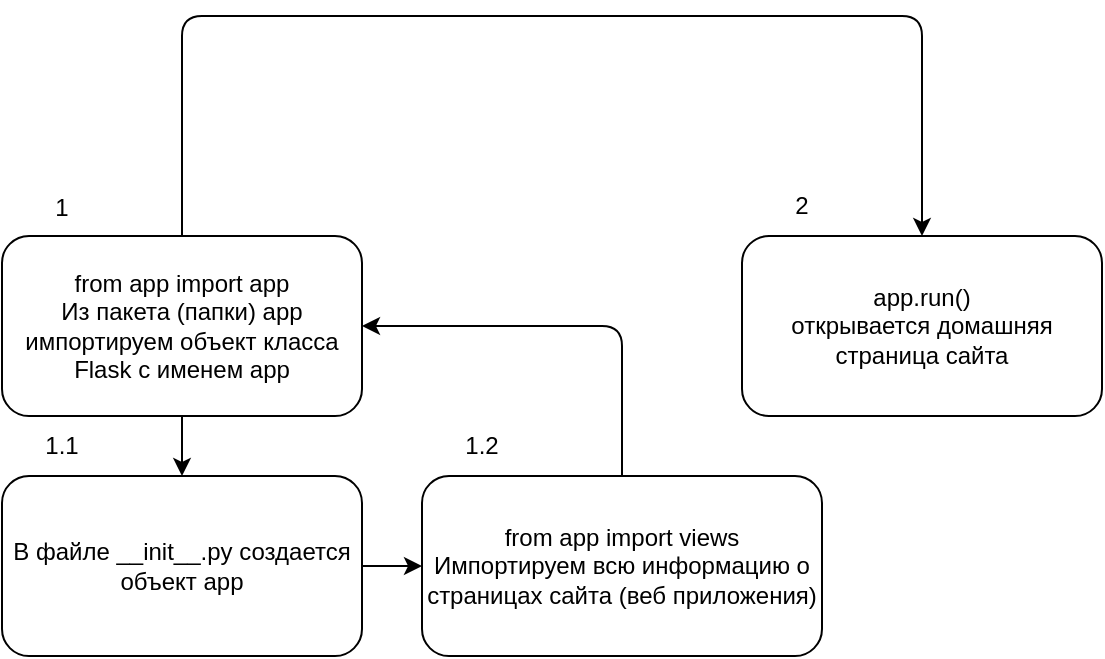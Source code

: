 <mxfile>
    <diagram id="DwZ7e2u6BaimbOeD9PKv" name="Page-1">
        <mxGraphModel dx="1129" dy="132" grid="1" gridSize="10" guides="1" tooltips="1" connect="1" arrows="1" fold="1" page="1" pageScale="1" pageWidth="850" pageHeight="1100" math="0" shadow="0">
            <root>
                <mxCell id="0"/>
                <mxCell id="1" parent="0"/>
                <mxCell id="6" value="" style="edgeStyle=none;html=1;" edge="1" parent="1" source="2" target="3">
                    <mxGeometry relative="1" as="geometry"/>
                </mxCell>
                <mxCell id="10" style="edgeStyle=none;html=1;exitX=0.5;exitY=0;exitDx=0;exitDy=0;entryX=0.5;entryY=0;entryDx=0;entryDy=0;" edge="1" parent="1" source="2" target="9">
                    <mxGeometry relative="1" as="geometry">
                        <Array as="points">
                            <mxPoint x="320" y="140"/>
                            <mxPoint x="500" y="140"/>
                            <mxPoint x="690" y="140"/>
                        </Array>
                    </mxGeometry>
                </mxCell>
                <mxCell id="2" value="from app import app&lt;br&gt;Из пакета (папки) app импортируем объект класса Flask с именем app" style="rounded=1;whiteSpace=wrap;html=1;" vertex="1" parent="1">
                    <mxGeometry x="230" y="250" width="180" height="90" as="geometry"/>
                </mxCell>
                <mxCell id="8" style="edgeStyle=none;html=1;exitX=1;exitY=0.5;exitDx=0;exitDy=0;entryX=0;entryY=0.5;entryDx=0;entryDy=0;" edge="1" parent="1" source="3" target="5">
                    <mxGeometry relative="1" as="geometry"/>
                </mxCell>
                <mxCell id="3" value="В файле __init__.py создается объект app" style="rounded=1;whiteSpace=wrap;html=1;" vertex="1" parent="1">
                    <mxGeometry x="230" y="370" width="180" height="90" as="geometry"/>
                </mxCell>
                <mxCell id="7" style="edgeStyle=none;html=1;exitX=0.5;exitY=0;exitDx=0;exitDy=0;entryX=1;entryY=0.5;entryDx=0;entryDy=0;" edge="1" parent="1" source="5" target="2">
                    <mxGeometry relative="1" as="geometry">
                        <Array as="points">
                            <mxPoint x="540" y="295"/>
                        </Array>
                    </mxGeometry>
                </mxCell>
                <mxCell id="5" value="from app import views&lt;br&gt;Импортируем всю информацию о страницах сайта (веб приложения)" style="rounded=1;whiteSpace=wrap;html=1;" vertex="1" parent="1">
                    <mxGeometry x="440" y="370" width="200" height="90" as="geometry"/>
                </mxCell>
                <mxCell id="9" value="app.run()&lt;br&gt;открывается домашняя страница сайта" style="rounded=1;whiteSpace=wrap;html=1;" vertex="1" parent="1">
                    <mxGeometry x="600" y="250" width="180" height="90" as="geometry"/>
                </mxCell>
                <mxCell id="11" value="1" style="text;html=1;strokeColor=none;fillColor=none;align=center;verticalAlign=middle;whiteSpace=wrap;rounded=0;" vertex="1" parent="1">
                    <mxGeometry x="230" y="221" width="60" height="30" as="geometry"/>
                </mxCell>
                <mxCell id="12" value="1.1" style="text;html=1;strokeColor=none;fillColor=none;align=center;verticalAlign=middle;whiteSpace=wrap;rounded=0;" vertex="1" parent="1">
                    <mxGeometry x="230" y="340" width="60" height="30" as="geometry"/>
                </mxCell>
                <mxCell id="13" value="1.2" style="text;html=1;strokeColor=none;fillColor=none;align=center;verticalAlign=middle;whiteSpace=wrap;rounded=0;" vertex="1" parent="1">
                    <mxGeometry x="440" y="340" width="60" height="30" as="geometry"/>
                </mxCell>
                <mxCell id="15" value="2" style="text;html=1;strokeColor=none;fillColor=none;align=center;verticalAlign=middle;whiteSpace=wrap;rounded=0;" vertex="1" parent="1">
                    <mxGeometry x="600" y="220" width="60" height="30" as="geometry"/>
                </mxCell>
            </root>
        </mxGraphModel>
    </diagram>
</mxfile>